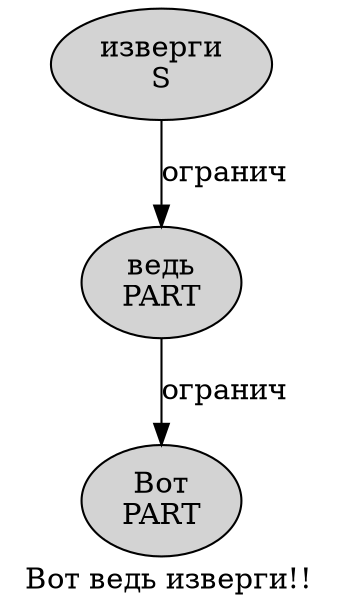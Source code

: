 digraph SENTENCE_3801 {
	graph [label="Вот ведь изверги!!"]
	node [style=filled]
		0 [label="Вот
PART" color="" fillcolor=lightgray penwidth=1 shape=ellipse]
		1 [label="ведь
PART" color="" fillcolor=lightgray penwidth=1 shape=ellipse]
		2 [label="изверги
S" color="" fillcolor=lightgray penwidth=1 shape=ellipse]
			1 -> 0 [label="огранич"]
			2 -> 1 [label="огранич"]
}